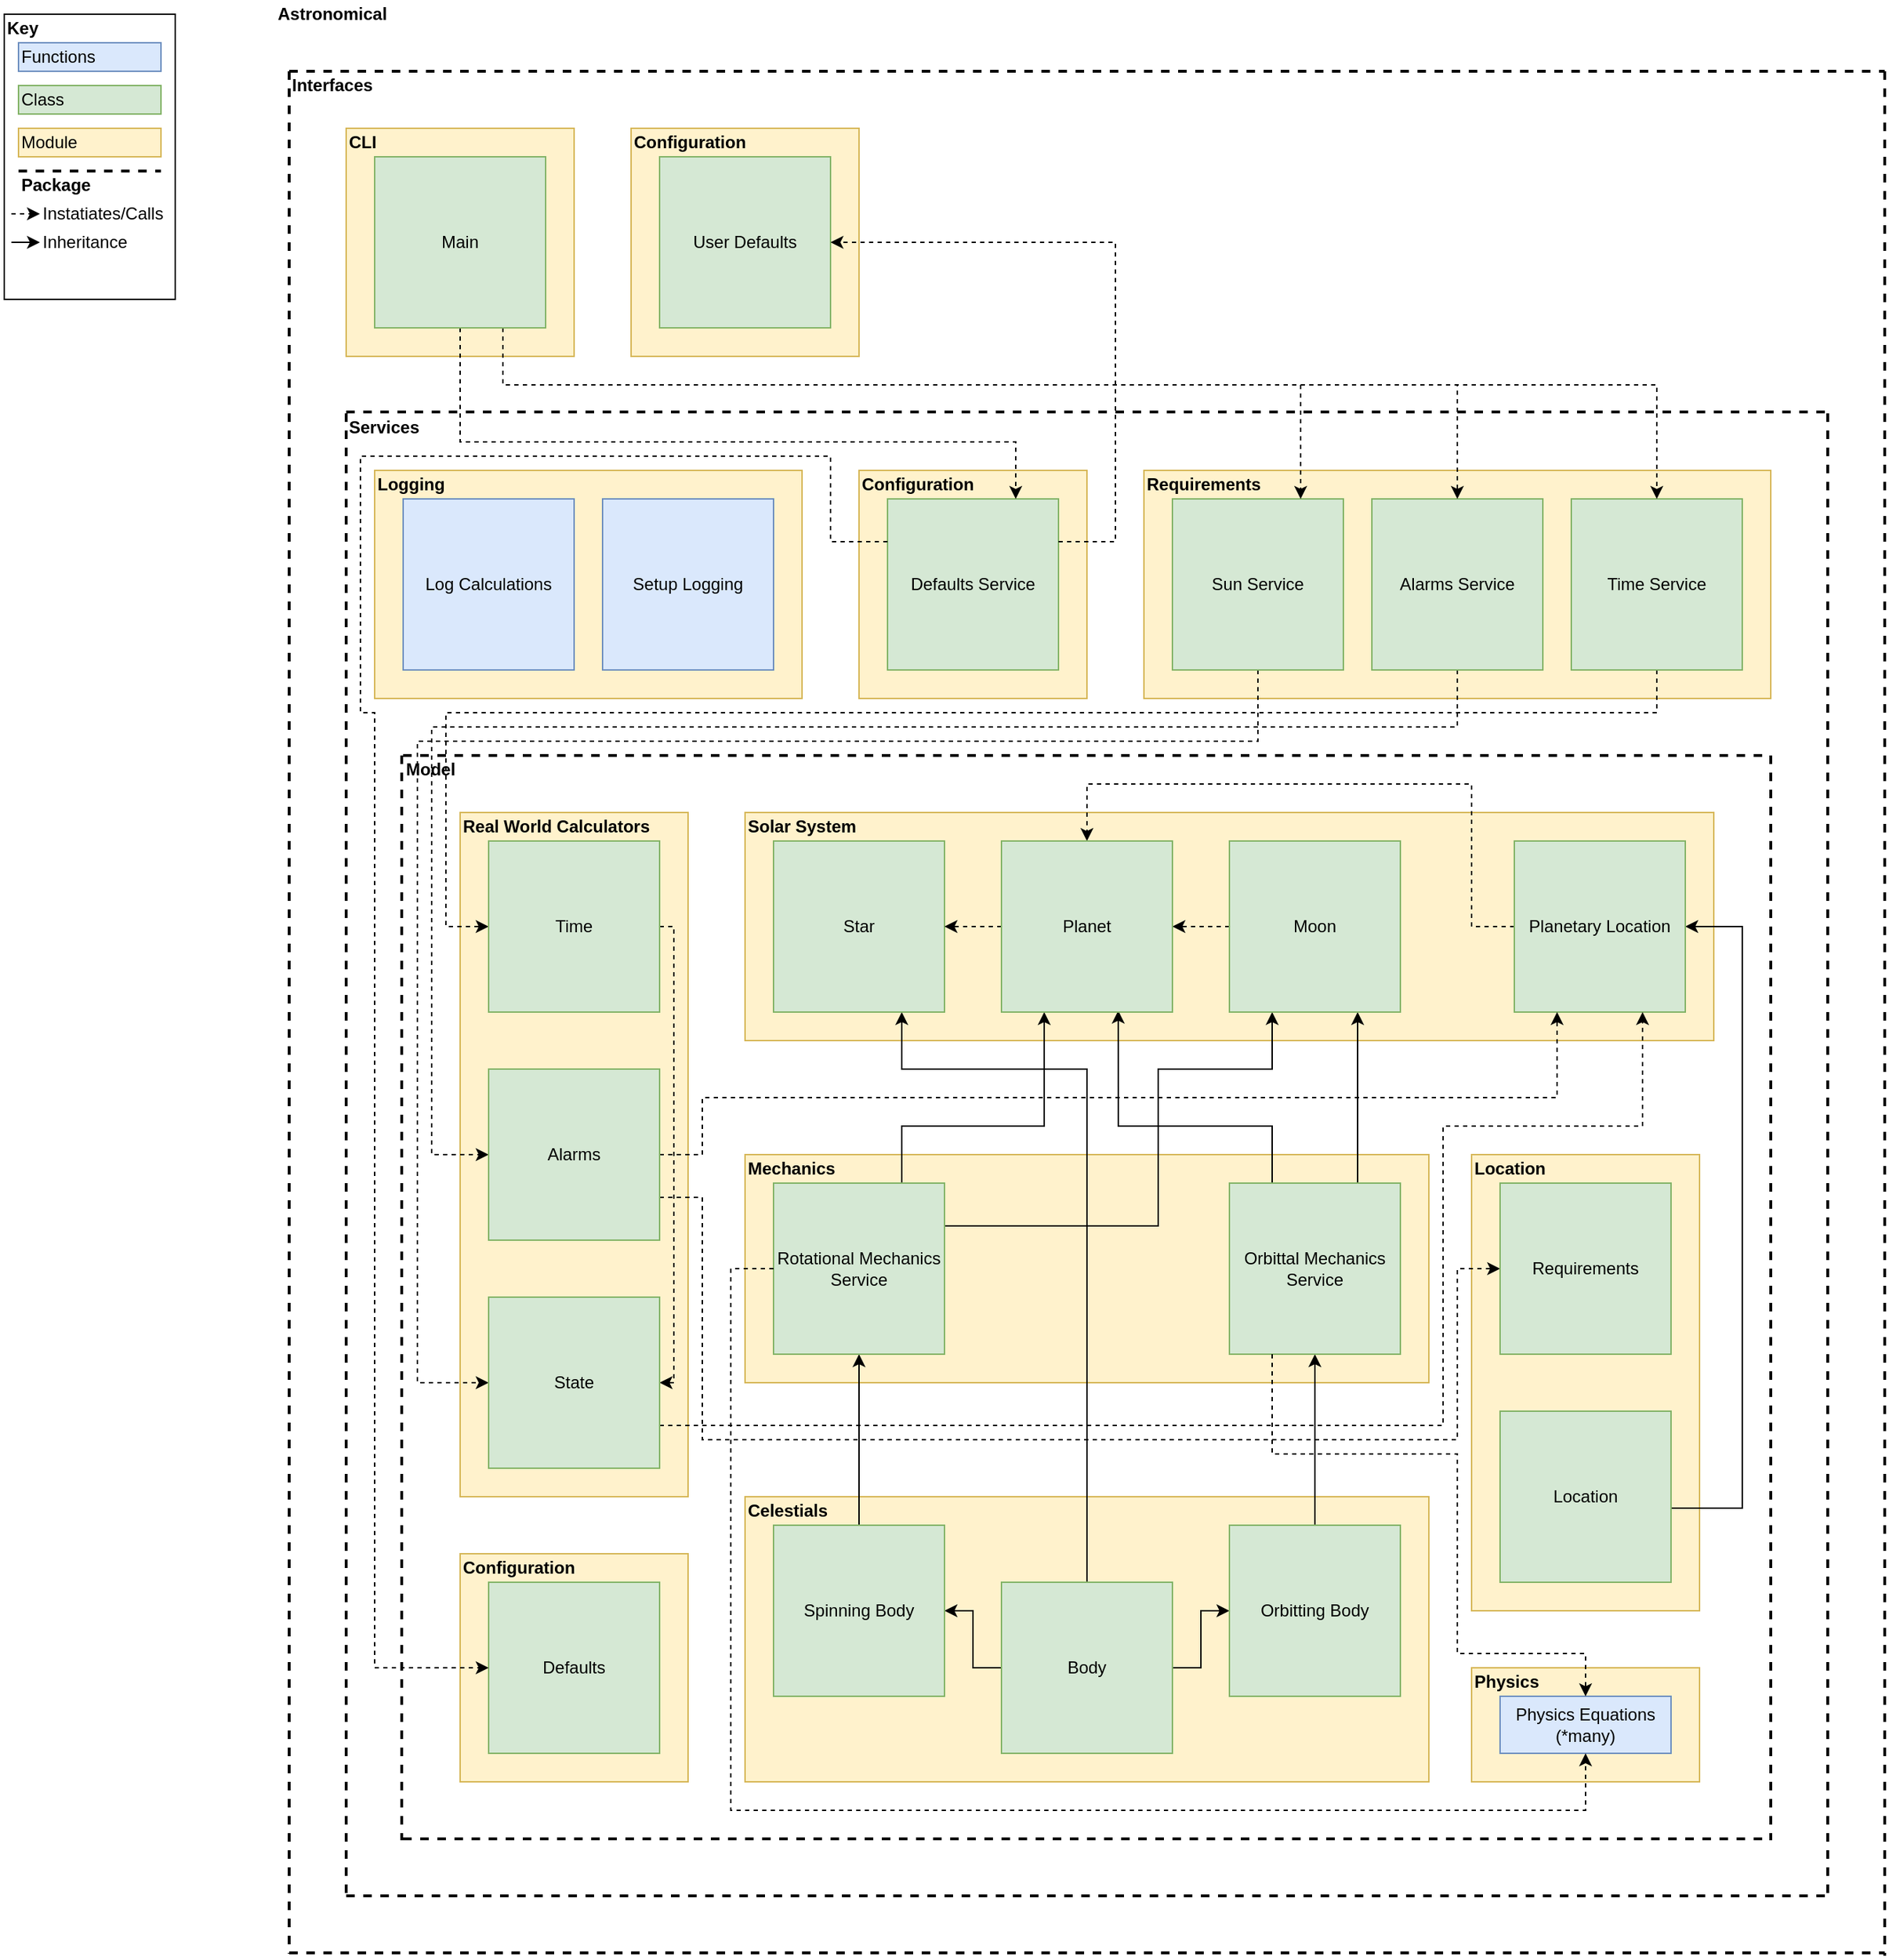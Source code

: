 <mxfile version="16.0.2" type="device"><diagram id="ip_KB9IGlWYxSLLuEXE5" name="Page-1"><mxGraphModel dx="2548" dy="1526" grid="1" gridSize="10" guides="1" tooltips="1" connect="1" arrows="1" fold="1" page="0" pageScale="1" pageWidth="827" pageHeight="1169" math="0" shadow="0"><root><mxCell id="0"/><mxCell id="1" parent="0"/><mxCell id="tpx01suNOlO5F6t2_XO--81" value="" style="rounded=0;whiteSpace=wrap;html=1;fillColor=#fff2cc;strokeColor=#d6b656;" parent="1" vertex="1"><mxGeometry x="-620" y="-620" width="160" height="160" as="geometry"/></mxCell><mxCell id="V5WSvhNmFbTHU-dBUYlK-14" value="" style="rounded=0;whiteSpace=wrap;html=1;fillColor=#fff2cc;strokeColor=#d6b656;" parent="1" vertex="1"><mxGeometry x="-540" y="-140" width="160" height="480" as="geometry"/></mxCell><mxCell id="tpx01suNOlO5F6t2_XO--30" value="" style="rounded=0;whiteSpace=wrap;html=1;fillColor=#fff2cc;strokeColor=#d6b656;" parent="1" vertex="1"><mxGeometry x="170" y="100" width="160" height="320" as="geometry"/></mxCell><mxCell id="tpx01suNOlO5F6t2_XO--28" value="" style="rounded=0;whiteSpace=wrap;html=1;fillColor=#fff2cc;strokeColor=#d6b656;" parent="1" vertex="1"><mxGeometry x="-340" y="340" width="480" height="200" as="geometry"/></mxCell><mxCell id="tpx01suNOlO5F6t2_XO--25" value="" style="rounded=0;whiteSpace=wrap;html=1;fillColor=#fff2cc;strokeColor=#d6b656;" parent="1" vertex="1"><mxGeometry x="-340" y="-140" width="680" height="160" as="geometry"/></mxCell><mxCell id="tpx01suNOlO5F6t2_XO--24" value="" style="rounded=0;whiteSpace=wrap;html=1;fillColor=#fff2cc;strokeColor=#d6b656;" parent="1" vertex="1"><mxGeometry x="-340" y="100" width="480" height="160" as="geometry"/></mxCell><mxCell id="tpx01suNOlO5F6t2_XO--4" style="edgeStyle=orthogonalEdgeStyle;rounded=0;orthogonalLoop=1;jettySize=auto;html=1;exitX=0;exitY=0.5;exitDx=0;exitDy=0;entryX=1;entryY=0.5;entryDx=0;entryDy=0;" parent="1" source="tpx01suNOlO5F6t2_XO--1" target="tpx01suNOlO5F6t2_XO--3" edge="1"><mxGeometry relative="1" as="geometry"/></mxCell><mxCell id="tpx01suNOlO5F6t2_XO--5" style="edgeStyle=orthogonalEdgeStyle;rounded=0;orthogonalLoop=1;jettySize=auto;html=1;exitX=1;exitY=0.5;exitDx=0;exitDy=0;entryX=0;entryY=0.5;entryDx=0;entryDy=0;" parent="1" source="tpx01suNOlO5F6t2_XO--1" target="tpx01suNOlO5F6t2_XO--2" edge="1"><mxGeometry relative="1" as="geometry"/></mxCell><mxCell id="tpx01suNOlO5F6t2_XO--21" style="edgeStyle=orthogonalEdgeStyle;rounded=0;orthogonalLoop=1;jettySize=auto;html=1;exitX=0.5;exitY=0;exitDx=0;exitDy=0;entryX=0.75;entryY=1;entryDx=0;entryDy=0;" parent="1" source="tpx01suNOlO5F6t2_XO--1" target="tpx01suNOlO5F6t2_XO--14" edge="1"><mxGeometry relative="1" as="geometry"><Array as="points"><mxPoint x="-100" y="40"/><mxPoint x="-230" y="40"/></Array></mxGeometry></mxCell><mxCell id="tpx01suNOlO5F6t2_XO--1" value="Body" style="rounded=0;whiteSpace=wrap;html=1;fillColor=#d5e8d4;strokeColor=#82b366;" parent="1" vertex="1"><mxGeometry x="-160" y="400" width="120" height="120" as="geometry"/></mxCell><mxCell id="tpx01suNOlO5F6t2_XO--9" value="" style="edgeStyle=orthogonalEdgeStyle;rounded=0;orthogonalLoop=1;jettySize=auto;html=1;" parent="1" source="tpx01suNOlO5F6t2_XO--2" target="tpx01suNOlO5F6t2_XO--8" edge="1"><mxGeometry relative="1" as="geometry"/></mxCell><mxCell id="tpx01suNOlO5F6t2_XO--2" value="Orbitting Body" style="rounded=0;whiteSpace=wrap;html=1;fillColor=#d5e8d4;strokeColor=#82b366;" parent="1" vertex="1"><mxGeometry y="360" width="120" height="120" as="geometry"/></mxCell><mxCell id="tpx01suNOlO5F6t2_XO--7" value="" style="edgeStyle=orthogonalEdgeStyle;rounded=0;orthogonalLoop=1;jettySize=auto;html=1;" parent="1" source="tpx01suNOlO5F6t2_XO--3" target="tpx01suNOlO5F6t2_XO--6" edge="1"><mxGeometry relative="1" as="geometry"/></mxCell><mxCell id="tpx01suNOlO5F6t2_XO--3" value="Spinning Body" style="rounded=0;whiteSpace=wrap;html=1;fillColor=#d5e8d4;strokeColor=#82b366;" parent="1" vertex="1"><mxGeometry x="-320" y="360" width="120" height="120" as="geometry"/></mxCell><mxCell id="tpx01suNOlO5F6t2_XO--17" style="edgeStyle=orthogonalEdgeStyle;rounded=0;orthogonalLoop=1;jettySize=auto;html=1;exitX=0.75;exitY=0;exitDx=0;exitDy=0;entryX=0.25;entryY=1;entryDx=0;entryDy=0;" parent="1" source="tpx01suNOlO5F6t2_XO--6" target="tpx01suNOlO5F6t2_XO--16" edge="1"><mxGeometry relative="1" as="geometry"><Array as="points"><mxPoint x="-230" y="80"/><mxPoint x="-130" y="80"/></Array></mxGeometry></mxCell><mxCell id="tpx01suNOlO5F6t2_XO--18" style="edgeStyle=orthogonalEdgeStyle;rounded=0;orthogonalLoop=1;jettySize=auto;html=1;exitX=1;exitY=0.25;exitDx=0;exitDy=0;entryX=0.25;entryY=1;entryDx=0;entryDy=0;" parent="1" source="tpx01suNOlO5F6t2_XO--6" target="tpx01suNOlO5F6t2_XO--15" edge="1"><mxGeometry relative="1" as="geometry"><Array as="points"><mxPoint x="-50" y="150"/><mxPoint x="-50" y="40"/><mxPoint x="30" y="40"/></Array></mxGeometry></mxCell><mxCell id="tpx01suNOlO5F6t2_XO--6" value="Rotational Mechanics Service" style="rounded=0;whiteSpace=wrap;html=1;fillColor=#d5e8d4;strokeColor=#82b366;" parent="1" vertex="1"><mxGeometry x="-320" y="120" width="120" height="120" as="geometry"/></mxCell><mxCell id="tpx01suNOlO5F6t2_XO--19" style="edgeStyle=orthogonalEdgeStyle;rounded=0;orthogonalLoop=1;jettySize=auto;html=1;exitX=0.25;exitY=0;exitDx=0;exitDy=0;entryX=0.683;entryY=0.992;entryDx=0;entryDy=0;entryPerimeter=0;" parent="1" source="tpx01suNOlO5F6t2_XO--8" target="tpx01suNOlO5F6t2_XO--16" edge="1"><mxGeometry relative="1" as="geometry"><Array as="points"><mxPoint x="30" y="80"/><mxPoint x="-78" y="80"/></Array></mxGeometry></mxCell><mxCell id="tpx01suNOlO5F6t2_XO--20" style="edgeStyle=orthogonalEdgeStyle;rounded=0;orthogonalLoop=1;jettySize=auto;html=1;exitX=0.75;exitY=0;exitDx=0;exitDy=0;entryX=0.75;entryY=1;entryDx=0;entryDy=0;" parent="1" source="tpx01suNOlO5F6t2_XO--8" target="tpx01suNOlO5F6t2_XO--15" edge="1"><mxGeometry relative="1" as="geometry"/></mxCell><mxCell id="tpx01suNOlO5F6t2_XO--8" value="Orbittal Mechanics Service" style="rounded=0;whiteSpace=wrap;html=1;fillColor=#d5e8d4;strokeColor=#82b366;" parent="1" vertex="1"><mxGeometry y="120" width="120" height="120" as="geometry"/></mxCell><mxCell id="tpx01suNOlO5F6t2_XO--10" value="" style="edgeStyle=orthogonalEdgeStyle;rounded=0;orthogonalLoop=1;jettySize=auto;html=1;exitX=0.992;exitY=0.567;exitDx=0;exitDy=0;exitPerimeter=0;" parent="1" source="tpx01suNOlO5F6t2_XO--11" target="tpx01suNOlO5F6t2_XO--12" edge="1"><mxGeometry relative="1" as="geometry"><Array as="points"><mxPoint x="360" y="348"/><mxPoint x="360" y="-60"/></Array></mxGeometry></mxCell><mxCell id="tpx01suNOlO5F6t2_XO--11" value="Location" style="rounded=0;whiteSpace=wrap;html=1;fillColor=#d5e8d4;strokeColor=#82b366;" parent="1" vertex="1"><mxGeometry x="190" y="280" width="120" height="120" as="geometry"/></mxCell><mxCell id="V5WSvhNmFbTHU-dBUYlK-23" style="edgeStyle=orthogonalEdgeStyle;rounded=0;orthogonalLoop=1;jettySize=auto;html=1;entryX=0.5;entryY=0;entryDx=0;entryDy=0;dashed=1;" parent="1" source="tpx01suNOlO5F6t2_XO--12" target="tpx01suNOlO5F6t2_XO--16" edge="1"><mxGeometry relative="1" as="geometry"><Array as="points"><mxPoint x="170" y="-60"/><mxPoint x="170" y="-160"/><mxPoint x="-100" y="-160"/></Array></mxGeometry></mxCell><mxCell id="tpx01suNOlO5F6t2_XO--12" value="Planetary Location" style="rounded=0;whiteSpace=wrap;html=1;fillColor=#d5e8d4;strokeColor=#82b366;" parent="1" vertex="1"><mxGeometry x="200" y="-120" width="120" height="120" as="geometry"/></mxCell><mxCell id="tpx01suNOlO5F6t2_XO--13" value="" style="endArrow=none;dashed=1;html=1;rounded=0;strokeWidth=2;" parent="1" edge="1"><mxGeometry width="50" height="50" relative="1" as="geometry"><mxPoint x="-580" y="-180" as="sourcePoint"/><mxPoint x="380" y="-180" as="targetPoint"/></mxGeometry></mxCell><mxCell id="tpx01suNOlO5F6t2_XO--14" value="Star" style="rounded=0;whiteSpace=wrap;html=1;fillColor=#d5e8d4;strokeColor=#82b366;" parent="1" vertex="1"><mxGeometry x="-320" y="-120" width="120" height="120" as="geometry"/></mxCell><mxCell id="tpx01suNOlO5F6t2_XO--22" style="edgeStyle=orthogonalEdgeStyle;rounded=0;orthogonalLoop=1;jettySize=auto;html=1;exitX=0;exitY=0.5;exitDx=0;exitDy=0;entryX=1;entryY=0.5;entryDx=0;entryDy=0;dashed=1;" parent="1" source="tpx01suNOlO5F6t2_XO--15" target="tpx01suNOlO5F6t2_XO--16" edge="1"><mxGeometry relative="1" as="geometry"/></mxCell><mxCell id="tpx01suNOlO5F6t2_XO--15" value="Moon" style="rounded=0;whiteSpace=wrap;html=1;fillColor=#d5e8d4;strokeColor=#82b366;" parent="1" vertex="1"><mxGeometry y="-120" width="120" height="120" as="geometry"/></mxCell><mxCell id="tpx01suNOlO5F6t2_XO--23" value="" style="edgeStyle=orthogonalEdgeStyle;rounded=0;orthogonalLoop=1;jettySize=auto;html=1;dashed=1;" parent="1" source="tpx01suNOlO5F6t2_XO--16" target="tpx01suNOlO5F6t2_XO--14" edge="1"><mxGeometry relative="1" as="geometry"/></mxCell><mxCell id="tpx01suNOlO5F6t2_XO--16" value="Planet" style="rounded=0;whiteSpace=wrap;html=1;fillColor=#d5e8d4;strokeColor=#82b366;" parent="1" vertex="1"><mxGeometry x="-160" y="-120" width="120" height="120" as="geometry"/></mxCell><mxCell id="tpx01suNOlO5F6t2_XO--26" value="&lt;b&gt;Solar System&lt;/b&gt;" style="text;html=1;strokeColor=none;fillColor=none;align=left;verticalAlign=middle;whiteSpace=wrap;rounded=0;" parent="1" vertex="1"><mxGeometry x="-340" y="-140" width="80" height="20" as="geometry"/></mxCell><mxCell id="tpx01suNOlO5F6t2_XO--27" value="&lt;b&gt;Mechanics&lt;/b&gt;" style="text;html=1;strokeColor=none;fillColor=none;align=left;verticalAlign=middle;whiteSpace=wrap;rounded=0;" parent="1" vertex="1"><mxGeometry x="-340" y="100" width="80" height="20" as="geometry"/></mxCell><mxCell id="tpx01suNOlO5F6t2_XO--29" value="&lt;b&gt;Celestials&lt;/b&gt;" style="text;html=1;strokeColor=none;fillColor=none;align=left;verticalAlign=middle;whiteSpace=wrap;rounded=0;" parent="1" vertex="1"><mxGeometry x="-340" y="340" width="80" height="20" as="geometry"/></mxCell><mxCell id="tpx01suNOlO5F6t2_XO--34" value="&lt;b&gt;Model&lt;/b&gt;" style="text;html=1;strokeColor=none;fillColor=none;align=left;verticalAlign=middle;whiteSpace=wrap;rounded=0;" parent="1" vertex="1"><mxGeometry x="-580" y="-180" width="80" height="20" as="geometry"/></mxCell><mxCell id="tpx01suNOlO5F6t2_XO--35" value="" style="rounded=0;whiteSpace=wrap;html=1;fillColor=#fff2cc;strokeColor=#d6b656;" parent="1" vertex="1"><mxGeometry x="170" y="460" width="160" height="80" as="geometry"/></mxCell><mxCell id="tpx01suNOlO5F6t2_XO--36" value="Physics Equations&lt;br&gt;(*many)" style="rounded=0;whiteSpace=wrap;html=1;fillColor=#dae8fc;strokeColor=#6c8ebf;" parent="1" vertex="1"><mxGeometry x="190" y="480" width="120" height="40" as="geometry"/></mxCell><mxCell id="tpx01suNOlO5F6t2_XO--37" value="&lt;b&gt;Physics&lt;/b&gt;" style="text;html=1;strokeColor=none;fillColor=none;align=left;verticalAlign=middle;whiteSpace=wrap;rounded=0;" parent="1" vertex="1"><mxGeometry x="170" y="460" width="80" height="20" as="geometry"/></mxCell><mxCell id="tpx01suNOlO5F6t2_XO--40" style="edgeStyle=orthogonalEdgeStyle;rounded=0;orthogonalLoop=1;jettySize=auto;html=1;entryX=1;entryY=1;entryDx=0;entryDy=0;dashed=1;strokeWidth=1;exitX=0.25;exitY=1;exitDx=0;exitDy=0;" parent="1" source="tpx01suNOlO5F6t2_XO--8" target="tpx01suNOlO5F6t2_XO--37" edge="1"><mxGeometry relative="1" as="geometry"><Array as="points"><mxPoint x="30" y="310"/><mxPoint x="160" y="310"/><mxPoint x="160" y="450"/><mxPoint x="250" y="450"/></Array></mxGeometry></mxCell><mxCell id="tpx01suNOlO5F6t2_XO--42" value="" style="rounded=0;whiteSpace=wrap;html=1;" parent="1" vertex="1"><mxGeometry x="-860" y="-700" width="120" height="200" as="geometry"/></mxCell><mxCell id="tpx01suNOlO5F6t2_XO--43" value="&lt;b&gt;Key&lt;/b&gt;" style="text;html=1;strokeColor=none;fillColor=none;align=left;verticalAlign=middle;whiteSpace=wrap;rounded=0;" parent="1" vertex="1"><mxGeometry x="-860" y="-700" width="80" height="20" as="geometry"/></mxCell><mxCell id="tpx01suNOlO5F6t2_XO--45" value="Module" style="rounded=0;whiteSpace=wrap;html=1;fillColor=#fff2cc;strokeColor=#d6b656;align=left;" parent="1" vertex="1"><mxGeometry x="-850" y="-620" width="100" height="20" as="geometry"/></mxCell><mxCell id="tpx01suNOlO5F6t2_XO--46" value="Class" style="rounded=0;whiteSpace=wrap;html=1;fillColor=#d5e8d4;strokeColor=#82b366;align=left;" parent="1" vertex="1"><mxGeometry x="-850" y="-650" width="100" height="20" as="geometry"/></mxCell><mxCell id="tpx01suNOlO5F6t2_XO--47" value="Functions" style="rounded=0;whiteSpace=wrap;html=1;fillColor=#dae8fc;strokeColor=#6c8ebf;align=left;" parent="1" vertex="1"><mxGeometry x="-850" y="-680" width="100" height="20" as="geometry"/></mxCell><mxCell id="tpx01suNOlO5F6t2_XO--48" value="" style="endArrow=classic;html=1;rounded=0;dashed=1;strokeWidth=1;" parent="1" edge="1"><mxGeometry width="50" height="50" relative="1" as="geometry"><mxPoint x="-855" y="-560" as="sourcePoint"/><mxPoint x="-835" y="-560" as="targetPoint"/></mxGeometry></mxCell><mxCell id="tpx01suNOlO5F6t2_XO--49" value="Instatiates/Calls" style="text;html=1;strokeColor=none;fillColor=none;align=left;verticalAlign=middle;whiteSpace=wrap;rounded=0;" parent="1" vertex="1"><mxGeometry x="-835" y="-570" width="70" height="20" as="geometry"/></mxCell><mxCell id="tpx01suNOlO5F6t2_XO--51" value="" style="endArrow=classic;html=1;rounded=0;strokeWidth=1;" parent="1" edge="1"><mxGeometry width="50" height="50" relative="1" as="geometry"><mxPoint x="-855" y="-540" as="sourcePoint"/><mxPoint x="-835" y="-540" as="targetPoint"/></mxGeometry></mxCell><mxCell id="tpx01suNOlO5F6t2_XO--52" value="Inheritance" style="text;html=1;strokeColor=none;fillColor=none;align=left;verticalAlign=middle;whiteSpace=wrap;rounded=0;" parent="1" vertex="1"><mxGeometry x="-835" y="-550" width="70" height="20" as="geometry"/></mxCell><mxCell id="tpx01suNOlO5F6t2_XO--54" value="" style="endArrow=none;dashed=1;html=1;rounded=0;strokeWidth=2;" parent="1" edge="1"><mxGeometry width="50" height="50" relative="1" as="geometry"><mxPoint x="-850" y="-590" as="sourcePoint"/><mxPoint x="-750" y="-590" as="targetPoint"/></mxGeometry></mxCell><mxCell id="tpx01suNOlO5F6t2_XO--55" value="&lt;b&gt;Package&lt;/b&gt;" style="text;html=1;strokeColor=none;fillColor=none;align=left;verticalAlign=middle;whiteSpace=wrap;rounded=0;" parent="1" vertex="1"><mxGeometry x="-850" y="-590" width="80" height="20" as="geometry"/></mxCell><mxCell id="tpx01suNOlO5F6t2_XO--56" value="" style="rounded=0;whiteSpace=wrap;html=1;fillColor=#fff2cc;strokeColor=#d6b656;" parent="1" vertex="1"><mxGeometry x="-60" y="-380" width="440" height="160" as="geometry"/></mxCell><mxCell id="V5WSvhNmFbTHU-dBUYlK-27" style="edgeStyle=orthogonalEdgeStyle;rounded=0;orthogonalLoop=1;jettySize=auto;html=1;exitX=0.5;exitY=1;exitDx=0;exitDy=0;entryX=0;entryY=0.5;entryDx=0;entryDy=0;dashed=1;" parent="1" source="tpx01suNOlO5F6t2_XO--60" target="V5WSvhNmFbTHU-dBUYlK-18" edge="1"><mxGeometry relative="1" as="geometry"><Array as="points"><mxPoint x="300" y="-210"/><mxPoint x="-550" y="-210"/><mxPoint x="-550" y="-60"/></Array><mxPoint x="-520" y="-60" as="targetPoint"/></mxGeometry></mxCell><mxCell id="LL4eN16efLtzaJMI8UkI-1" style="edgeStyle=orthogonalEdgeStyle;rounded=0;orthogonalLoop=1;jettySize=auto;html=1;exitX=0.5;exitY=1;exitDx=0;exitDy=0;entryX=0;entryY=0.5;entryDx=0;entryDy=0;dashed=1;" parent="1" source="tpx01suNOlO5F6t2_XO--58" target="FMvdpxTyUdPgLN7G49Xh-1" edge="1"><mxGeometry relative="1" as="geometry"><Array as="points"><mxPoint x="20" y="-190"/><mxPoint x="-570" y="-190"/><mxPoint x="-570" y="260"/></Array></mxGeometry></mxCell><mxCell id="tpx01suNOlO5F6t2_XO--58" value="Sun Service" style="rounded=0;whiteSpace=wrap;html=1;fillColor=#d5e8d4;strokeColor=#82b366;" parent="1" vertex="1"><mxGeometry x="-40" y="-360" width="120" height="120" as="geometry"/></mxCell><mxCell id="tpx01suNOlO5F6t2_XO--60" value="Time Service" style="rounded=0;whiteSpace=wrap;html=1;fillColor=#d5e8d4;strokeColor=#82b366;" parent="1" vertex="1"><mxGeometry x="240" y="-360" width="120" height="120" as="geometry"/></mxCell><mxCell id="V5WSvhNmFbTHU-dBUYlK-31" style="edgeStyle=orthogonalEdgeStyle;rounded=0;orthogonalLoop=1;jettySize=auto;html=1;exitX=0.5;exitY=1;exitDx=0;exitDy=0;entryX=0;entryY=0.5;entryDx=0;entryDy=0;dashed=1;" parent="1" source="tpx01suNOlO5F6t2_XO--62" target="V5WSvhNmFbTHU-dBUYlK-17" edge="1"><mxGeometry relative="1" as="geometry"><Array as="points"><mxPoint x="160" y="-200"/><mxPoint x="-560" y="-200"/><mxPoint x="-560" y="100"/></Array></mxGeometry></mxCell><mxCell id="tpx01suNOlO5F6t2_XO--62" value="Alarms Service" style="rounded=0;whiteSpace=wrap;html=1;fillColor=#d5e8d4;strokeColor=#82b366;" parent="1" vertex="1"><mxGeometry x="100" y="-360" width="120" height="120" as="geometry"/></mxCell><mxCell id="tpx01suNOlO5F6t2_XO--63" value="&lt;b&gt;Requirements&lt;/b&gt;" style="text;html=1;strokeColor=none;fillColor=none;align=left;verticalAlign=middle;whiteSpace=wrap;rounded=0;" parent="1" vertex="1"><mxGeometry x="-60" y="-380" width="90" height="20" as="geometry"/></mxCell><mxCell id="tpx01suNOlO5F6t2_XO--66" value="" style="rounded=0;whiteSpace=wrap;html=1;fillColor=#fff2cc;strokeColor=#d6b656;" parent="1" vertex="1"><mxGeometry x="-600" y="-380" width="300" height="160" as="geometry"/></mxCell><mxCell id="tpx01suNOlO5F6t2_XO--67" value="Log Calculations" style="rounded=0;whiteSpace=wrap;html=1;fillColor=#dae8fc;strokeColor=#6c8ebf;" parent="1" vertex="1"><mxGeometry x="-580" y="-360" width="120" height="120" as="geometry"/></mxCell><mxCell id="tpx01suNOlO5F6t2_XO--70" value="&lt;b&gt;Logging&lt;/b&gt;" style="text;html=1;strokeColor=none;fillColor=none;align=left;verticalAlign=middle;whiteSpace=wrap;rounded=0;" parent="1" vertex="1"><mxGeometry x="-600" y="-380" width="80" height="20" as="geometry"/></mxCell><mxCell id="tpx01suNOlO5F6t2_XO--71" value="Setup Logging" style="rounded=0;whiteSpace=wrap;html=1;fillColor=#dae8fc;strokeColor=#6c8ebf;" parent="1" vertex="1"><mxGeometry x="-440" y="-360" width="120" height="120" as="geometry"/></mxCell><mxCell id="tpx01suNOlO5F6t2_XO--72" value="" style="rounded=0;whiteSpace=wrap;html=1;fillColor=#fff2cc;strokeColor=#d6b656;" parent="1" vertex="1"><mxGeometry x="-260" y="-380" width="160" height="160" as="geometry"/></mxCell><mxCell id="tpx01suNOlO5F6t2_XO--74" value="&lt;b&gt;Configuration&lt;/b&gt;" style="text;html=1;strokeColor=none;fillColor=none;align=left;verticalAlign=middle;whiteSpace=wrap;rounded=0;" parent="1" vertex="1"><mxGeometry x="-260" y="-380" width="80" height="20" as="geometry"/></mxCell><mxCell id="tpx01suNOlO5F6t2_XO--75" value="Defaults Service" style="rounded=0;whiteSpace=wrap;html=1;fillColor=#d5e8d4;strokeColor=#82b366;" parent="1" vertex="1"><mxGeometry x="-240" y="-360" width="120" height="120" as="geometry"/></mxCell><mxCell id="tpx01suNOlO5F6t2_XO--77" value="" style="endArrow=none;dashed=1;html=1;rounded=0;strokeWidth=2;" parent="1" edge="1"><mxGeometry width="50" height="50" relative="1" as="geometry"><mxPoint x="420" y="-420" as="sourcePoint"/><mxPoint x="420" y="622" as="targetPoint"/></mxGeometry></mxCell><mxCell id="tpx01suNOlO5F6t2_XO--78" value="&lt;b&gt;Services&lt;/b&gt;" style="text;html=1;strokeColor=none;fillColor=none;align=left;verticalAlign=middle;whiteSpace=wrap;rounded=0;" parent="1" vertex="1"><mxGeometry x="-620" y="-420" width="80" height="20" as="geometry"/></mxCell><mxCell id="tpx01suNOlO5F6t2_XO--80" value="&lt;b&gt;Astronomical&lt;/b&gt;" style="text;html=1;strokeColor=none;fillColor=none;align=left;verticalAlign=middle;whiteSpace=wrap;rounded=0;" parent="1" vertex="1"><mxGeometry x="-670" y="-710" width="80" height="20" as="geometry"/></mxCell><mxCell id="tpx01suNOlO5F6t2_XO--83" value="&lt;b&gt;CLI&lt;/b&gt;" style="text;html=1;strokeColor=none;fillColor=none;align=left;verticalAlign=middle;whiteSpace=wrap;rounded=0;" parent="1" vertex="1"><mxGeometry x="-620" y="-620" width="80" height="20" as="geometry"/></mxCell><mxCell id="FMvdpxTyUdPgLN7G49Xh-3" style="edgeStyle=orthogonalEdgeStyle;rounded=0;orthogonalLoop=1;jettySize=auto;html=1;exitX=0.75;exitY=1;exitDx=0;exitDy=0;entryX=0.5;entryY=0;entryDx=0;entryDy=0;dashed=1;" parent="1" source="tpx01suNOlO5F6t2_XO--84" target="tpx01suNOlO5F6t2_XO--60" edge="1"><mxGeometry relative="1" as="geometry"><Array as="points"><mxPoint x="-510" y="-440"/><mxPoint x="300" y="-440"/></Array></mxGeometry></mxCell><mxCell id="FMvdpxTyUdPgLN7G49Xh-4" style="edgeStyle=orthogonalEdgeStyle;rounded=0;orthogonalLoop=1;jettySize=auto;html=1;exitX=0.75;exitY=1;exitDx=0;exitDy=0;dashed=1;" parent="1" source="tpx01suNOlO5F6t2_XO--84" target="tpx01suNOlO5F6t2_XO--62" edge="1"><mxGeometry relative="1" as="geometry"><Array as="points"><mxPoint x="-510" y="-440"/><mxPoint x="160" y="-440"/></Array></mxGeometry></mxCell><mxCell id="FMvdpxTyUdPgLN7G49Xh-5" style="edgeStyle=orthogonalEdgeStyle;rounded=0;orthogonalLoop=1;jettySize=auto;html=1;exitX=0.75;exitY=1;exitDx=0;exitDy=0;entryX=0.75;entryY=0;entryDx=0;entryDy=0;dashed=1;" parent="1" source="tpx01suNOlO5F6t2_XO--84" target="tpx01suNOlO5F6t2_XO--58" edge="1"><mxGeometry relative="1" as="geometry"><Array as="points"><mxPoint x="-510" y="-440"/><mxPoint x="50" y="-440"/></Array></mxGeometry></mxCell><mxCell id="uXtTGsI7aCU0T26rm98V-7" style="edgeStyle=orthogonalEdgeStyle;rounded=0;orthogonalLoop=1;jettySize=auto;html=1;exitX=0.5;exitY=1;exitDx=0;exitDy=0;entryX=0.75;entryY=0;entryDx=0;entryDy=0;dashed=1;" edge="1" parent="1" source="tpx01suNOlO5F6t2_XO--84" target="tpx01suNOlO5F6t2_XO--75"><mxGeometry relative="1" as="geometry"><Array as="points"><mxPoint x="-540" y="-400"/><mxPoint x="-150" y="-400"/></Array></mxGeometry></mxCell><mxCell id="tpx01suNOlO5F6t2_XO--84" value="Main" style="rounded=0;whiteSpace=wrap;html=1;fillColor=#d5e8d4;strokeColor=#82b366;" parent="1" vertex="1"><mxGeometry x="-600" y="-600" width="120" height="120" as="geometry"/></mxCell><mxCell id="tpx01suNOlO5F6t2_XO--31" value="&lt;b&gt;Location&lt;/b&gt;" style="text;html=1;strokeColor=none;fillColor=none;align=left;verticalAlign=middle;whiteSpace=wrap;rounded=0;" parent="1" vertex="1"><mxGeometry x="170" y="100" width="80" height="20" as="geometry"/></mxCell><mxCell id="tpx01suNOlO5F6t2_XO--87" style="edgeStyle=orthogonalEdgeStyle;rounded=0;orthogonalLoop=1;jettySize=auto;html=1;exitX=0;exitY=0.5;exitDx=0;exitDy=0;strokeWidth=1;dashed=1;entryX=0.5;entryY=1;entryDx=0;entryDy=0;" parent="1" source="tpx01suNOlO5F6t2_XO--6" target="tpx01suNOlO5F6t2_XO--36" edge="1"><mxGeometry relative="1" as="geometry"><Array as="points"><mxPoint x="-350" y="180"/><mxPoint x="-350" y="560"/><mxPoint x="250" y="560"/></Array></mxGeometry></mxCell><mxCell id="V5WSvhNmFbTHU-dBUYlK-2" value="" style="endArrow=none;dashed=1;html=1;rounded=0;strokeWidth=2;" parent="1" edge="1"><mxGeometry width="50" height="50" relative="1" as="geometry"><mxPoint x="-581" y="-180" as="sourcePoint"/><mxPoint x="-581" y="581" as="targetPoint"/></mxGeometry></mxCell><mxCell id="V5WSvhNmFbTHU-dBUYlK-3" value="" style="endArrow=none;dashed=1;html=1;rounded=0;strokeWidth=2;" parent="1" edge="1"><mxGeometry width="50" height="50" relative="1" as="geometry"><mxPoint x="380" y="-180" as="sourcePoint"/><mxPoint x="380" y="581" as="targetPoint"/></mxGeometry></mxCell><mxCell id="V5WSvhNmFbTHU-dBUYlK-4" value="" style="endArrow=none;dashed=1;html=1;rounded=0;strokeWidth=2;" parent="1" edge="1"><mxGeometry width="50" height="50" relative="1" as="geometry"><mxPoint x="-580" y="580" as="sourcePoint"/><mxPoint x="380" y="580" as="targetPoint"/></mxGeometry></mxCell><mxCell id="V5WSvhNmFbTHU-dBUYlK-5" value="" style="endArrow=none;dashed=1;html=1;rounded=0;strokeWidth=2;" parent="1" edge="1"><mxGeometry width="50" height="50" relative="1" as="geometry"><mxPoint x="-620" y="-421" as="sourcePoint"/><mxPoint x="420" y="-421" as="targetPoint"/></mxGeometry></mxCell><mxCell id="V5WSvhNmFbTHU-dBUYlK-6" value="" style="endArrow=none;dashed=1;html=1;rounded=0;strokeWidth=2;" parent="1" edge="1"><mxGeometry width="50" height="50" relative="1" as="geometry"><mxPoint x="-620" y="620" as="sourcePoint"/><mxPoint x="420" y="620" as="targetPoint"/></mxGeometry></mxCell><mxCell id="V5WSvhNmFbTHU-dBUYlK-7" value="" style="endArrow=none;dashed=1;html=1;rounded=0;strokeWidth=2;" parent="1" edge="1"><mxGeometry width="50" height="50" relative="1" as="geometry"><mxPoint x="-620" y="-420" as="sourcePoint"/><mxPoint x="-620" y="620.5" as="targetPoint"/></mxGeometry></mxCell><mxCell id="V5WSvhNmFbTHU-dBUYlK-8" value="" style="endArrow=none;dashed=1;html=1;rounded=0;strokeWidth=2;" parent="1" edge="1"><mxGeometry width="50" height="50" relative="1" as="geometry"><mxPoint x="-660" y="-660" as="sourcePoint"/><mxPoint x="460" y="-660" as="targetPoint"/></mxGeometry></mxCell><mxCell id="V5WSvhNmFbTHU-dBUYlK-9" value="" style="endArrow=none;dashed=1;html=1;rounded=0;strokeWidth=2;" parent="1" edge="1"><mxGeometry width="50" height="50" relative="1" as="geometry"><mxPoint x="-660" y="-660" as="sourcePoint"/><mxPoint x="-660" y="660.5" as="targetPoint"/></mxGeometry></mxCell><mxCell id="V5WSvhNmFbTHU-dBUYlK-10" value="" style="endArrow=none;dashed=1;html=1;rounded=0;strokeWidth=2;" parent="1" edge="1"><mxGeometry width="50" height="50" relative="1" as="geometry"><mxPoint x="-660" y="660" as="sourcePoint"/><mxPoint x="460" y="660" as="targetPoint"/></mxGeometry></mxCell><mxCell id="V5WSvhNmFbTHU-dBUYlK-11" value="" style="endArrow=none;dashed=1;html=1;rounded=0;strokeWidth=2;" parent="1" edge="1"><mxGeometry width="50" height="50" relative="1" as="geometry"><mxPoint x="460" y="-660" as="sourcePoint"/><mxPoint x="460" y="662" as="targetPoint"/></mxGeometry></mxCell><mxCell id="V5WSvhNmFbTHU-dBUYlK-12" value="&lt;b&gt;Interfaces&lt;/b&gt;" style="text;html=1;strokeColor=none;fillColor=none;align=left;verticalAlign=middle;whiteSpace=wrap;rounded=0;" parent="1" vertex="1"><mxGeometry x="-660" y="-660" width="80" height="20" as="geometry"/></mxCell><mxCell id="V5WSvhNmFbTHU-dBUYlK-15" value="&lt;b&gt;Real World Calculators&lt;/b&gt;" style="text;html=1;strokeColor=none;fillColor=none;align=left;verticalAlign=middle;whiteSpace=wrap;rounded=0;" parent="1" vertex="1"><mxGeometry x="-540" y="-140" width="140" height="20" as="geometry"/></mxCell><mxCell id="FMvdpxTyUdPgLN7G49Xh-7" style="edgeStyle=orthogonalEdgeStyle;rounded=0;orthogonalLoop=1;jettySize=auto;html=1;exitX=1;exitY=0.5;exitDx=0;exitDy=0;entryX=0.25;entryY=1;entryDx=0;entryDy=0;dashed=1;" parent="1" source="V5WSvhNmFbTHU-dBUYlK-17" target="tpx01suNOlO5F6t2_XO--12" edge="1"><mxGeometry relative="1" as="geometry"><Array as="points"><mxPoint x="-370" y="100"/><mxPoint x="-370" y="60"/><mxPoint x="230" y="60"/></Array></mxGeometry></mxCell><mxCell id="FMvdpxTyUdPgLN7G49Xh-12" style="edgeStyle=orthogonalEdgeStyle;rounded=0;orthogonalLoop=1;jettySize=auto;html=1;exitX=1;exitY=0.75;exitDx=0;exitDy=0;entryX=0;entryY=0.5;entryDx=0;entryDy=0;dashed=1;" parent="1" source="V5WSvhNmFbTHU-dBUYlK-17" target="FMvdpxTyUdPgLN7G49Xh-8" edge="1"><mxGeometry relative="1" as="geometry"><Array as="points"><mxPoint x="-370" y="130"/><mxPoint x="-370" y="300"/><mxPoint x="160" y="300"/><mxPoint x="160" y="180"/></Array></mxGeometry></mxCell><mxCell id="V5WSvhNmFbTHU-dBUYlK-17" value="Alarms" style="rounded=0;whiteSpace=wrap;html=1;fillColor=#d5e8d4;strokeColor=#82b366;" parent="1" vertex="1"><mxGeometry x="-520" y="40" width="120" height="120" as="geometry"/></mxCell><mxCell id="FMvdpxTyUdPgLN7G49Xh-13" style="edgeStyle=orthogonalEdgeStyle;rounded=0;orthogonalLoop=1;jettySize=auto;html=1;exitX=1;exitY=0.5;exitDx=0;exitDy=0;entryX=1;entryY=0.5;entryDx=0;entryDy=0;dashed=1;" parent="1" source="V5WSvhNmFbTHU-dBUYlK-18" target="FMvdpxTyUdPgLN7G49Xh-1" edge="1"><mxGeometry relative="1" as="geometry"><Array as="points"><mxPoint x="-390" y="-60"/><mxPoint x="-390" y="260"/></Array></mxGeometry></mxCell><mxCell id="V5WSvhNmFbTHU-dBUYlK-18" value="Time" style="rounded=0;whiteSpace=wrap;html=1;fillColor=#d5e8d4;strokeColor=#82b366;" parent="1" vertex="1"><mxGeometry x="-520" y="-120" width="120" height="120" as="geometry"/></mxCell><mxCell id="FMvdpxTyUdPgLN7G49Xh-11" style="edgeStyle=orthogonalEdgeStyle;rounded=0;orthogonalLoop=1;jettySize=auto;html=1;exitX=1;exitY=0.75;exitDx=0;exitDy=0;entryX=0.75;entryY=1;entryDx=0;entryDy=0;dashed=1;" parent="1" source="FMvdpxTyUdPgLN7G49Xh-1" target="tpx01suNOlO5F6t2_XO--12" edge="1"><mxGeometry relative="1" as="geometry"><Array as="points"><mxPoint x="150" y="290"/><mxPoint x="150" y="80"/><mxPoint x="290" y="80"/></Array></mxGeometry></mxCell><mxCell id="FMvdpxTyUdPgLN7G49Xh-1" value="State" style="rounded=0;whiteSpace=wrap;html=1;fillColor=#d5e8d4;strokeColor=#82b366;" parent="1" vertex="1"><mxGeometry x="-520" y="200" width="120" height="120" as="geometry"/></mxCell><mxCell id="FMvdpxTyUdPgLN7G49Xh-8" value="Requirements" style="rounded=0;whiteSpace=wrap;html=1;fillColor=#d5e8d4;strokeColor=#82b366;" parent="1" vertex="1"><mxGeometry x="190" y="120" width="120" height="120" as="geometry"/></mxCell><mxCell id="uXtTGsI7aCU0T26rm98V-1" value="" style="rounded=0;whiteSpace=wrap;html=1;fillColor=#fff2cc;strokeColor=#d6b656;" vertex="1" parent="1"><mxGeometry x="-420" y="-620" width="160" height="160" as="geometry"/></mxCell><mxCell id="uXtTGsI7aCU0T26rm98V-2" value="&lt;b&gt;Configuration&lt;/b&gt;" style="text;html=1;strokeColor=none;fillColor=none;align=left;verticalAlign=middle;whiteSpace=wrap;rounded=0;" vertex="1" parent="1"><mxGeometry x="-420" y="-620" width="80" height="20" as="geometry"/></mxCell><mxCell id="uXtTGsI7aCU0T26rm98V-3" value="User Defaults" style="rounded=0;whiteSpace=wrap;html=1;fillColor=#d5e8d4;strokeColor=#82b366;" vertex="1" parent="1"><mxGeometry x="-400" y="-600" width="120" height="120" as="geometry"/></mxCell><mxCell id="uXtTGsI7aCU0T26rm98V-4" value="" style="rounded=0;whiteSpace=wrap;html=1;fillColor=#fff2cc;strokeColor=#d6b656;" vertex="1" parent="1"><mxGeometry x="-540" y="380" width="160" height="160" as="geometry"/></mxCell><mxCell id="uXtTGsI7aCU0T26rm98V-5" value="&lt;b&gt;Configuration&lt;/b&gt;" style="text;html=1;strokeColor=none;fillColor=none;align=left;verticalAlign=middle;whiteSpace=wrap;rounded=0;" vertex="1" parent="1"><mxGeometry x="-540" y="380" width="80" height="20" as="geometry"/></mxCell><mxCell id="uXtTGsI7aCU0T26rm98V-6" value="Defaults" style="rounded=0;whiteSpace=wrap;html=1;fillColor=#d5e8d4;strokeColor=#82b366;" vertex="1" parent="1"><mxGeometry x="-520" y="400" width="120" height="120" as="geometry"/></mxCell><mxCell id="uXtTGsI7aCU0T26rm98V-8" style="edgeStyle=orthogonalEdgeStyle;rounded=0;orthogonalLoop=1;jettySize=auto;html=1;exitX=1;exitY=0.25;exitDx=0;exitDy=0;entryX=1;entryY=0.5;entryDx=0;entryDy=0;dashed=1;" edge="1" parent="1" source="tpx01suNOlO5F6t2_XO--75" target="uXtTGsI7aCU0T26rm98V-3"><mxGeometry relative="1" as="geometry"><Array as="points"><mxPoint x="-80" y="-330"/><mxPoint x="-80" y="-540"/></Array></mxGeometry></mxCell><mxCell id="uXtTGsI7aCU0T26rm98V-9" style="edgeStyle=orthogonalEdgeStyle;rounded=0;orthogonalLoop=1;jettySize=auto;html=1;exitX=0;exitY=0.25;exitDx=0;exitDy=0;dashed=1;entryX=0;entryY=0.5;entryDx=0;entryDy=0;" edge="1" parent="1" source="tpx01suNOlO5F6t2_XO--75" target="uXtTGsI7aCU0T26rm98V-6"><mxGeometry relative="1" as="geometry"><mxPoint x="-530" y="680" as="targetPoint"/><Array as="points"><mxPoint x="-280" y="-330"/><mxPoint x="-280" y="-390"/><mxPoint x="-610" y="-390"/><mxPoint x="-610" y="-210"/><mxPoint x="-600" y="-210"/><mxPoint x="-600" y="460"/></Array></mxGeometry></mxCell></root></mxGraphModel></diagram></mxfile>
